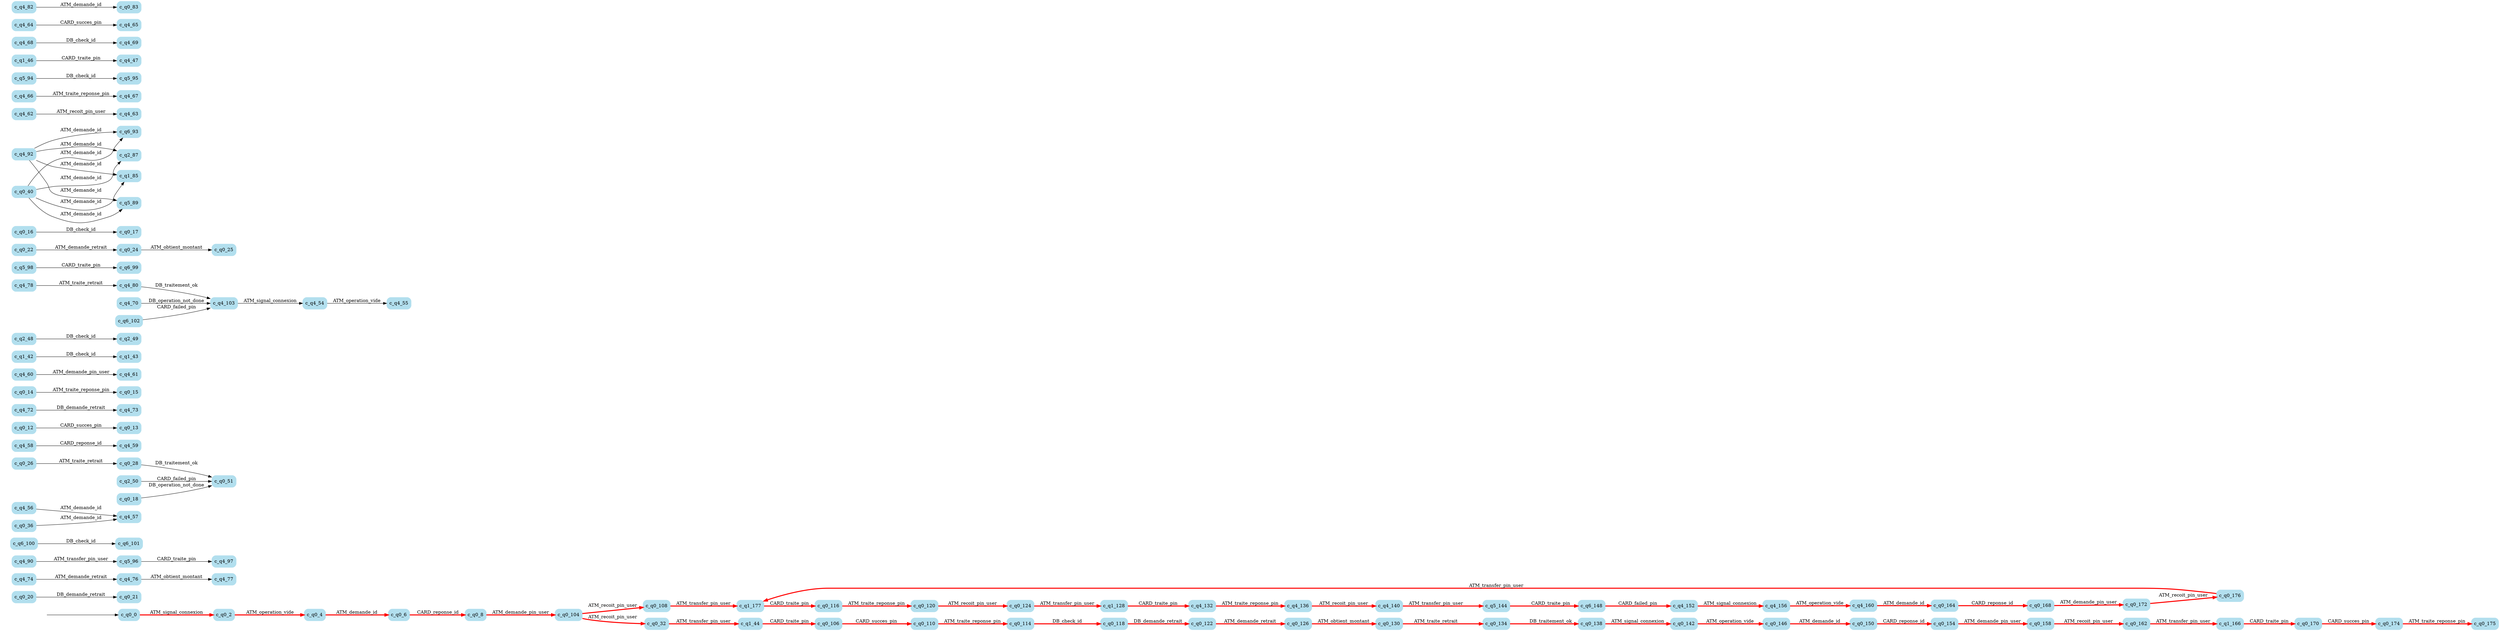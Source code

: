 digraph G {

	rankdir = LR;

	start_c_q0_0[style=invisible];

	node[shape=box, style="rounded, filled", color=lightblue2];

	c_q0_20[label="c_q0_20"];
	c_q0_118[label="c_q0_118"];
	c_q0_164[label="c_q0_164"];
	c_q4_77[label="c_q4_77"];
	c_q4_90[label="c_q4_90"];
	c_q0_8[label="c_q0_8"];
	c_q6_101[label="c_q6_101"];
	c_q4_160[label="c_q4_160"];
	c_q4_57[label="c_q4_57"];
	c_q0_51[label="c_q0_51"];
	c_q0_26[label="c_q0_26"];
	c_q0_124[label="c_q0_124"];
	c_q0_6[label="c_q0_6"];
	c_q0_126[label="c_q0_126"];
	c_q4_58[label="c_q4_58"];
	c_q5_144[label="c_q5_144"];
	c_q0_13[label="c_q0_13"];
	c_q4_73[label="c_q4_73"];
	c_q0_14[label="c_q0_14"];
	c_q0_28[label="c_q0_28"];
	c_q4_61[label="c_q4_61"];
	c_q4_152[label="c_q4_152"];
	c_q1_42[label="c_q1_42"];
	c_q2_49[label="c_q2_49"];
	c_q4_78[label="c_q4_78"];
	c_q5_98[label="c_q5_98"];
	c_q0_162[label="c_q0_162"];
	c_q0_25[label="c_q0_25"];
	c_q0_104[label="c_q0_104"];
	c_q0_174[label="c_q0_174"];
	c_q0_17[label="c_q0_17"];
	c_q0_110[label="c_q0_110"];
	c_q0_170[label="c_q0_170"];
	c_q6_93[label="c_q6_93"];
	c_q4_74[label="c_q4_74"];
	c_q0_154[label="c_q0_154"];
	c_q2_50[label="c_q2_50"];
	c_q4_72[label="c_q4_72"];
	c_q4_80[label="c_q4_80"];
	c_q4_54[label="c_q4_54"];
	c_q0_175[label="c_q0_175"];
	c_q6_99[label="c_q6_99"];
	c_q4_63[label="c_q4_63"];
	c_q4_67[label="c_q4_67"];
	c_q5_94[label="c_q5_94"];
	c_q4_103[label="c_q4_103"];
	c_q0_134[label="c_q0_134"];
	c_q4_59[label="c_q4_59"];
	c_q4_70[label="c_q4_70"];
	c_q0_22[label="c_q0_22"];
	c_q4_47[label="c_q4_47"];
	c_q0_2[label="c_q0_2"];
	c_q0_130[label="c_q0_130"];
	c_q4_69[label="c_q4_69"];
	c_q4_97[label="c_q4_97"];
	c_q0_18[label="c_q0_18"];
	c_q1_44[label="c_q1_44"];
	c_q0_158[label="c_q0_158"];
	c_q0_21[label="c_q0_21"];
	c_q0_106[label="c_q0_106"];
	c_q6_100[label="c_q6_100"];
	c_q0_116[label="c_q0_116"];
	c_q0_15[label="c_q0_15"];
	c_q4_60[label="c_q4_60"];
	c_q0_142[label="c_q0_142"];
	c_q0_0[label="c_q0_0"];
	c_q4_156[label="c_q4_156"];
	c_q0_120[label="c_q0_120"];
	c_q2_48[label="c_q2_48"];
	c_q0_176[label="c_q0_176"];
	c_q4_92[label="c_q4_92"];
	c_q0_138[label="c_q0_138"];
	c_q1_43[label="c_q1_43"];
	c_q6_148[label="c_q6_148"];
	c_q4_64[label="c_q4_64"];
	c_q0_40[label="c_q0_40"];
	c_q5_89[label="c_q5_89"];
	c_q4_82[label="c_q4_82"];
	c_q0_108[label="c_q0_108"];
	c_q0_16[label="c_q0_16"];
	c_q4_56[label="c_q4_56"];
	c_q1_177[label="c_q1_177"];
	c_q0_32[label="c_q0_32"];
	c_q5_96[label="c_q5_96"];
	c_q0_122[label="c_q0_122"];
	c_q0_24[label="c_q0_24"];
	c_q4_68[label="c_q4_68"];
	c_q4_65[label="c_q4_65"];
	c_q1_166[label="c_q1_166"];
	c_q4_136[label="c_q4_136"];
	c_q5_95[label="c_q5_95"];
	c_q1_46[label="c_q1_46"];
	c_q0_150[label="c_q0_150"];
	c_q4_66[label="c_q4_66"];
	c_q1_128[label="c_q1_128"];
	c_q0_4[label="c_q0_4"];
	c_q4_62[label="c_q4_62"];
	c_q0_114[label="c_q0_114"];
	c_q0_168[label="c_q0_168"];
	c_q0_36[label="c_q0_36"];
	c_q4_76[label="c_q4_76"];
	c_q4_55[label="c_q4_55"];
	c_q0_172[label="c_q0_172"];
	c_q6_102[label="c_q6_102"];
	c_q1_85[label="c_q1_85"];
	c_q4_132[label="c_q4_132"];
	c_q2_87[label="c_q2_87"];
	c_q0_83[label="c_q0_83"];
	c_q0_146[label="c_q0_146"];
	c_q0_12[label="c_q0_12"];
	c_q4_140[label="c_q4_140"];

	start_c_q0_0 -> c_q0_0;
	c_q0_0 -> c_q0_2[label="ATM_signal_connexion", penwidth=3, color=red];
	c_q0_2 -> c_q0_4[label="ATM_operation_vide", penwidth=3, color=red];
	c_q0_4 -> c_q0_6[label="ATM_demande_id", penwidth=3, color=red];
	c_q0_6 -> c_q0_8[label="CARD_reponse_id", penwidth=3, color=red];
	c_q0_8 -> c_q0_104[label="ATM_demande_pin_user", penwidth=3, color=red];
	c_q0_104 -> c_q0_32[label="ATM_recoit_pin_user", penwidth=3, color=red];
	c_q0_12 -> c_q0_13[label="CARD_succes_pin"];
	c_q0_14 -> c_q0_15[label="ATM_traite_reponse_pin"];
	c_q0_16 -> c_q0_17[label="DB_check_id"];
	c_q0_18 -> c_q0_51[label="DB_operation_not_done"];
	c_q0_20 -> c_q0_21[label="DB_demande_retrait"];
	c_q0_22 -> c_q0_24[label="ATM_demande_retrait"];
	c_q0_24 -> c_q0_25[label="ATM_obtient_montant"];
	c_q0_26 -> c_q0_28[label="ATM_traite_retrait"];
	c_q0_28 -> c_q0_51[label="DB_traitement_ok"];
	c_q0_40 -> c_q1_85[label="ATM_demande_id"];
	c_q0_32 -> c_q1_44[label="ATM_transfer_pin_user", penwidth=3, color=red];
	c_q0_40 -> c_q2_87[label="ATM_demande_id"];
	c_q0_36 -> c_q4_57[label="ATM_demande_id"];
	c_q0_40 -> c_q5_89[label="ATM_demande_id"];
	c_q0_40 -> c_q6_93[label="ATM_demande_id"];
	c_q1_42 -> c_q1_43[label="DB_check_id"];
	c_q1_44 -> c_q0_106[label="CARD_traite_pin", penwidth=3, color=red];
	c_q1_46 -> c_q4_47[label="CARD_traite_pin"];
	c_q2_48 -> c_q2_49[label="DB_check_id"];
	c_q2_50 -> c_q0_51[label="CARD_failed_pin"];
	c_q4_103 -> c_q4_54[label="ATM_signal_connexion"];
	c_q4_54 -> c_q4_55[label="ATM_operation_vide"];
	c_q4_56 -> c_q4_57[label="ATM_demande_id"];
	c_q4_58 -> c_q4_59[label="CARD_reponse_id"];
	c_q4_60 -> c_q4_61[label="ATM_demande_pin_user"];
	c_q4_62 -> c_q4_63[label="ATM_recoit_pin_user"];
	c_q4_64 -> c_q4_65[label="CARD_succes_pin"];
	c_q4_66 -> c_q4_67[label="ATM_traite_reponse_pin"];
	c_q4_68 -> c_q4_69[label="DB_check_id"];
	c_q4_70 -> c_q4_103[label="DB_operation_not_done"];
	c_q4_72 -> c_q4_73[label="DB_demande_retrait"];
	c_q4_74 -> c_q4_76[label="ATM_demande_retrait"];
	c_q4_76 -> c_q4_77[label="ATM_obtient_montant"];
	c_q4_78 -> c_q4_80[label="ATM_traite_retrait"];
	c_q4_80 -> c_q4_103[label="DB_traitement_ok"];
	c_q4_82 -> c_q0_83[label="ATM_demande_id"];
	c_q4_92 -> c_q1_85[label="ATM_demande_id"];
	c_q4_92 -> c_q2_87[label="ATM_demande_id"];
	c_q4_92 -> c_q5_89[label="ATM_demande_id"];
	c_q4_90 -> c_q5_96[label="ATM_transfer_pin_user"];
	c_q4_92 -> c_q6_93[label="ATM_demande_id"];
	c_q5_94 -> c_q5_95[label="DB_check_id"];
	c_q5_96 -> c_q4_97[label="CARD_traite_pin"];
	c_q5_98 -> c_q6_99[label="CARD_traite_pin"];
	c_q6_100 -> c_q6_101[label="DB_check_id"];
	c_q6_102 -> c_q4_103[label="CARD_failed_pin"];
	c_q0_104 -> c_q0_108[label="ATM_recoit_pin_user", penwidth=3, color=red];
	c_q0_106 -> c_q0_110[label="CARD_succes_pin", penwidth=3, color=red];
	c_q0_108 -> c_q1_177[label="ATM_transfer_pin_user", penwidth=3, color=red];
	c_q0_110 -> c_q0_114[label="ATM_traite_reponse_pin", penwidth=3, color=red];
	c_q1_177 -> c_q0_116[label="CARD_traite_pin", penwidth=3, color=red];
	c_q0_114 -> c_q0_118[label="DB_check_id", penwidth=3, color=red];
	c_q0_116 -> c_q0_120[label="ATM_traite_reponse_pin", penwidth=3, color=red];
	c_q0_118 -> c_q0_122[label="DB_demande_retrait", penwidth=3, color=red];
	c_q0_120 -> c_q0_124[label="ATM_recoit_pin_user", penwidth=3, color=red];
	c_q0_122 -> c_q0_126[label="ATM_demande_retrait", penwidth=3, color=red];
	c_q0_124 -> c_q1_128[label="ATM_transfer_pin_user", penwidth=3, color=red];
	c_q0_126 -> c_q0_130[label="ATM_obtient_montant", penwidth=3, color=red];
	c_q1_128 -> c_q4_132[label="CARD_traite_pin", penwidth=3, color=red];
	c_q0_130 -> c_q0_134[label="ATM_traite_retrait", penwidth=3, color=red];
	c_q4_132 -> c_q4_136[label="ATM_traite_reponse_pin", penwidth=3, color=red];
	c_q0_134 -> c_q0_138[label="DB_traitement_ok", penwidth=3, color=red];
	c_q4_136 -> c_q4_140[label="ATM_recoit_pin_user", penwidth=3, color=red];
	c_q0_138 -> c_q0_142[label="ATM_signal_connexion", penwidth=3, color=red];
	c_q4_140 -> c_q5_144[label="ATM_transfer_pin_user", penwidth=3, color=red];
	c_q0_142 -> c_q0_146[label="ATM_operation_vide", penwidth=3, color=red];
	c_q5_144 -> c_q6_148[label="CARD_traite_pin", penwidth=3, color=red];
	c_q0_146 -> c_q0_150[label="ATM_demande_id", penwidth=3, color=red];
	c_q6_148 -> c_q4_152[label="CARD_failed_pin", penwidth=3, color=red];
	c_q0_150 -> c_q0_154[label="CARD_reponse_id", penwidth=3, color=red];
	c_q4_152 -> c_q4_156[label="ATM_signal_connexion", penwidth=3, color=red];
	c_q0_154 -> c_q0_158[label="ATM_demande_pin_user", penwidth=3, color=red];
	c_q4_156 -> c_q4_160[label="ATM_operation_vide", penwidth=3, color=red];
	c_q0_158 -> c_q0_162[label="ATM_recoit_pin_user", penwidth=3, color=red];
	c_q4_160 -> c_q0_164[label="ATM_demande_id", penwidth=3, color=red];
	c_q0_162 -> c_q1_166[label="ATM_transfer_pin_user", penwidth=3, color=red];
	c_q0_164 -> c_q0_168[label="CARD_reponse_id", penwidth=3, color=red];
	c_q1_166 -> c_q0_170[label="CARD_traite_pin", penwidth=3, color=red];
	c_q0_168 -> c_q0_172[label="ATM_demande_pin_user", penwidth=3, color=red];
	c_q0_170 -> c_q0_174[label="CARD_succes_pin", penwidth=3, color=red];
	c_q0_172 -> c_q0_176[label="ATM_recoit_pin_user", penwidth=3, color=red];
	c_q0_174 -> c_q0_175[label="ATM_traite_reponse_pin", penwidth=3, color=red];
	c_q0_176 -> c_q1_177[label="ATM_transfer_pin_user", penwidth=3, color=red];

}
